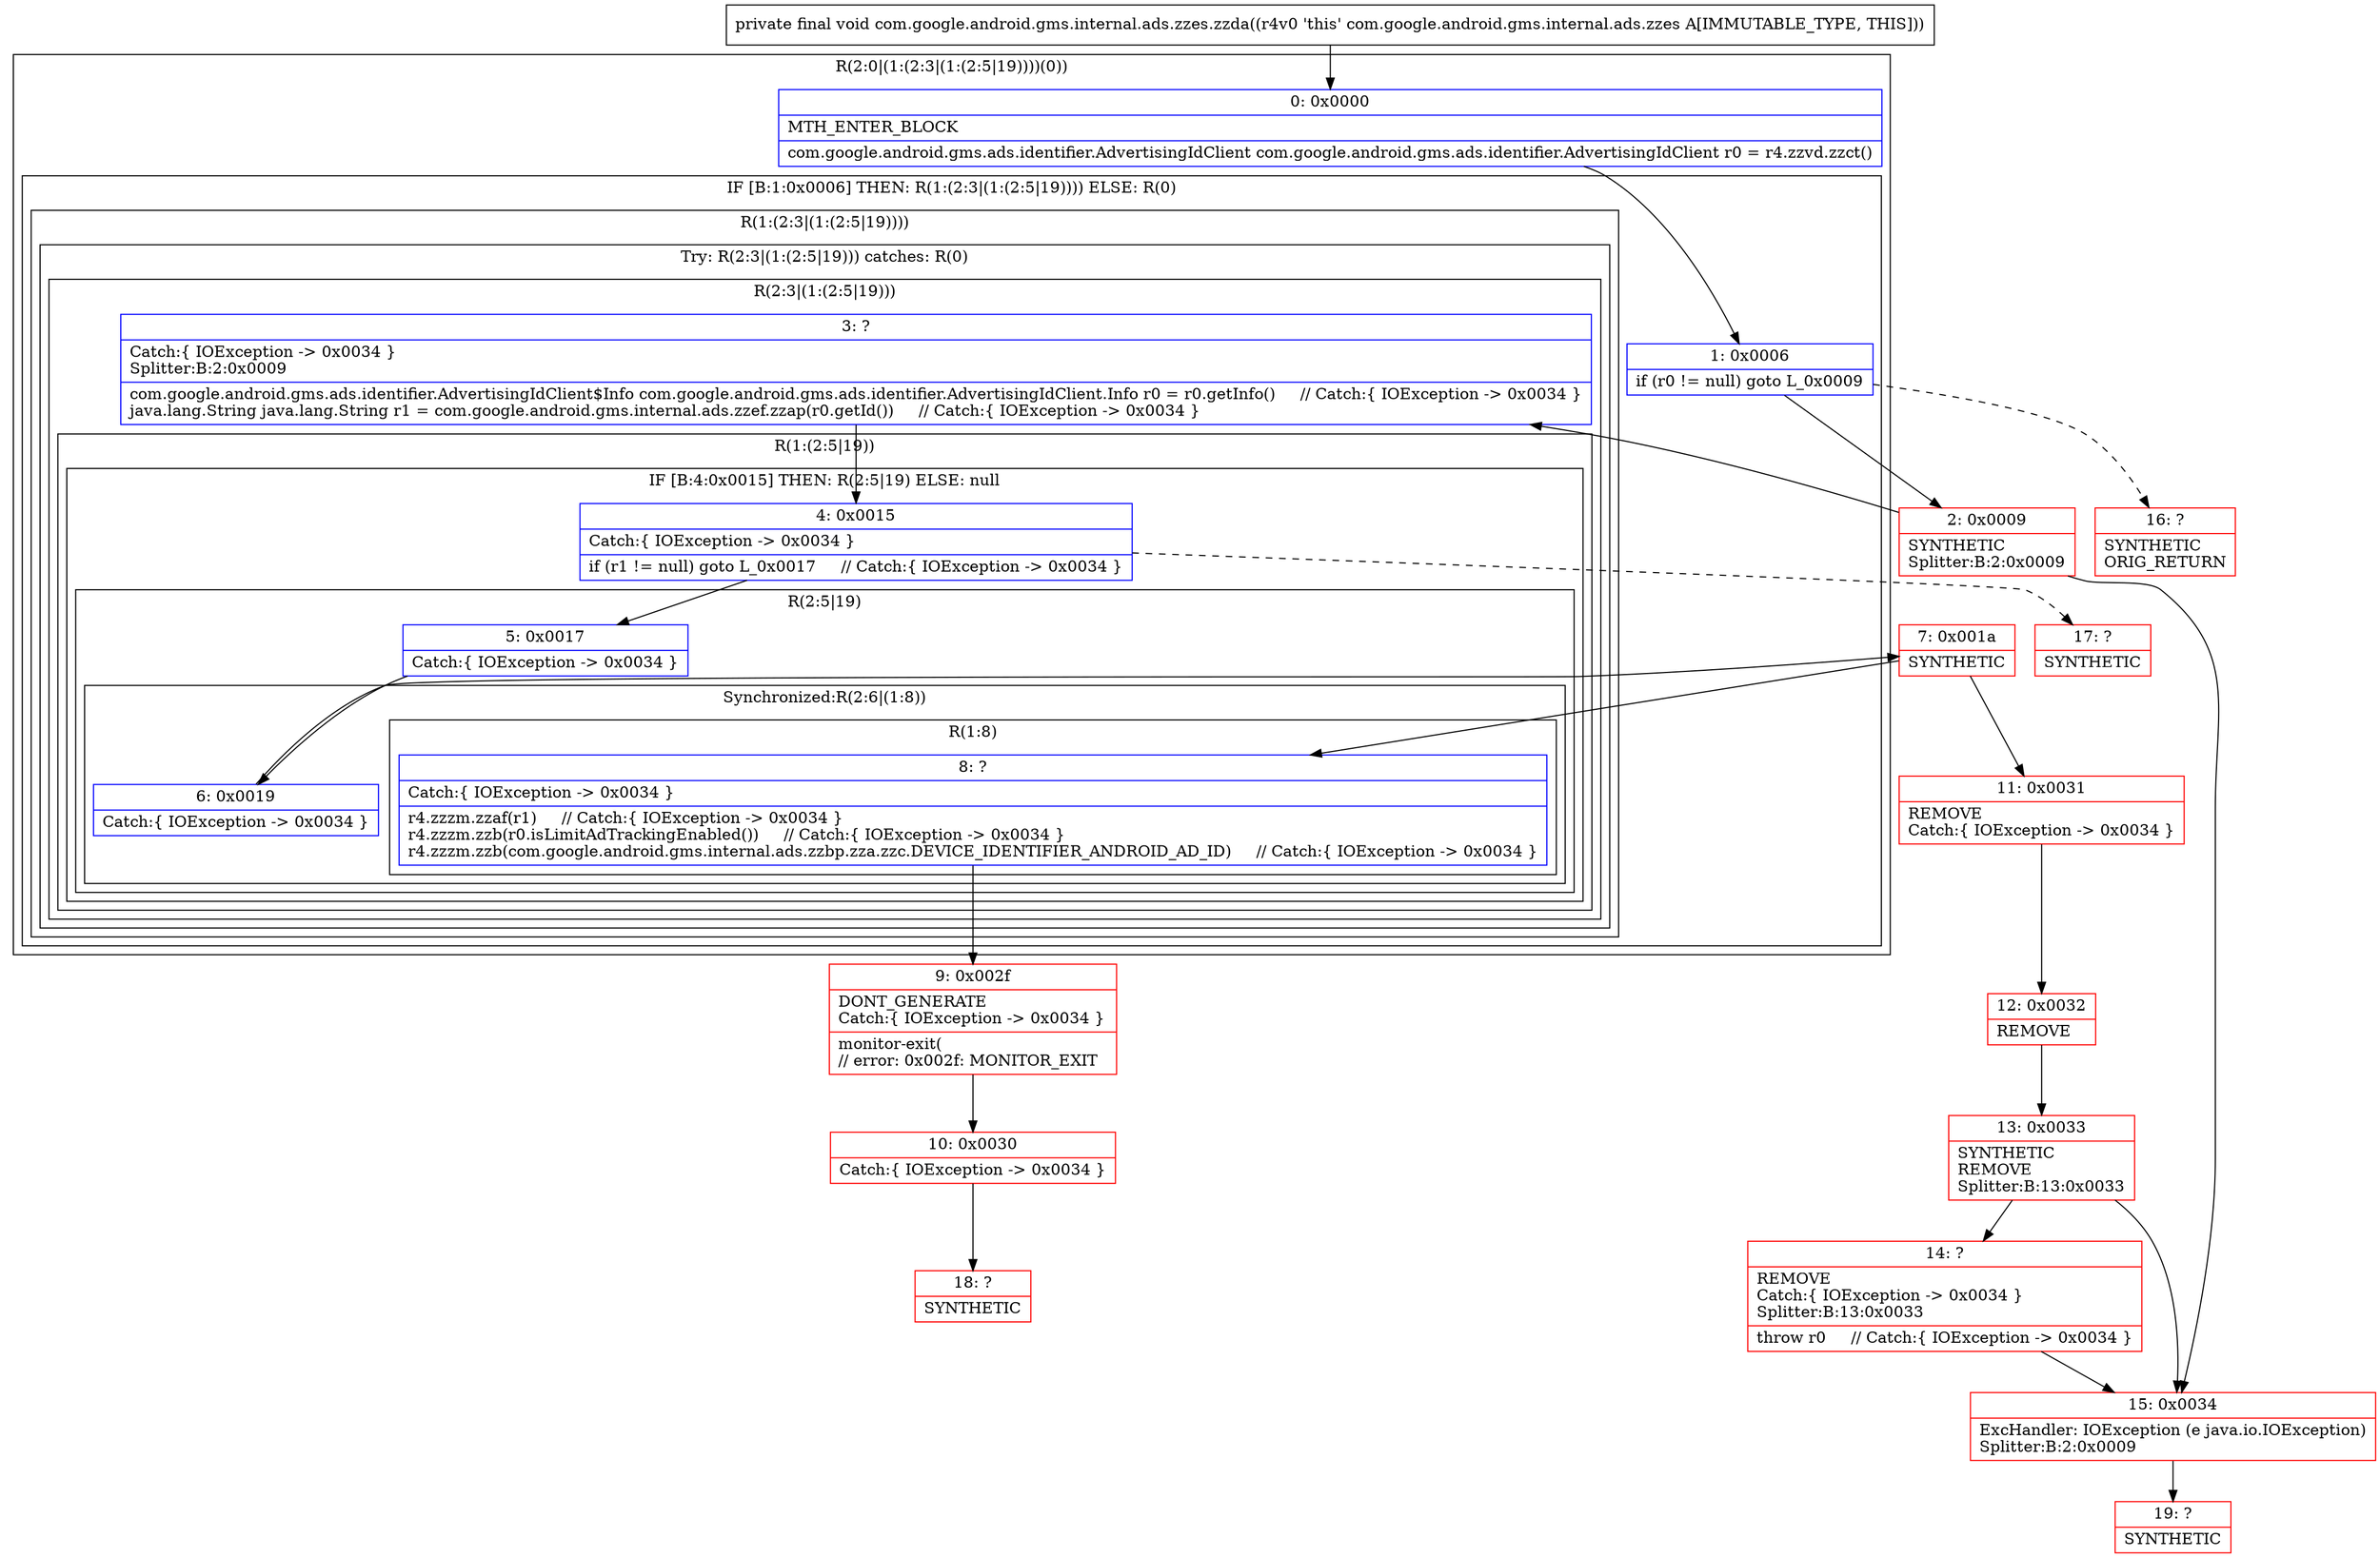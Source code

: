 digraph "CFG forcom.google.android.gms.internal.ads.zzes.zzda()V" {
subgraph cluster_Region_430729701 {
label = "R(2:0|(1:(2:3|(1:(2:5|19))))(0))";
node [shape=record,color=blue];
Node_0 [shape=record,label="{0\:\ 0x0000|MTH_ENTER_BLOCK\l|com.google.android.gms.ads.identifier.AdvertisingIdClient com.google.android.gms.ads.identifier.AdvertisingIdClient r0 = r4.zzvd.zzct()\l}"];
subgraph cluster_IfRegion_1440243819 {
label = "IF [B:1:0x0006] THEN: R(1:(2:3|(1:(2:5|19)))) ELSE: R(0)";
node [shape=record,color=blue];
Node_1 [shape=record,label="{1\:\ 0x0006|if (r0 != null) goto L_0x0009\l}"];
subgraph cluster_Region_566136049 {
label = "R(1:(2:3|(1:(2:5|19))))";
node [shape=record,color=blue];
subgraph cluster_TryCatchRegion_408633365 {
label = "Try: R(2:3|(1:(2:5|19))) catches: R(0)";
node [shape=record,color=blue];
subgraph cluster_Region_1929435667 {
label = "R(2:3|(1:(2:5|19)))";
node [shape=record,color=blue];
Node_3 [shape=record,label="{3\:\ ?|Catch:\{ IOException \-\> 0x0034 \}\lSplitter:B:2:0x0009\l|com.google.android.gms.ads.identifier.AdvertisingIdClient$Info com.google.android.gms.ads.identifier.AdvertisingIdClient.Info r0 = r0.getInfo()     \/\/ Catch:\{ IOException \-\> 0x0034 \}\ljava.lang.String java.lang.String r1 = com.google.android.gms.internal.ads.zzef.zzap(r0.getId())     \/\/ Catch:\{ IOException \-\> 0x0034 \}\l}"];
subgraph cluster_Region_1482443347 {
label = "R(1:(2:5|19))";
node [shape=record,color=blue];
subgraph cluster_IfRegion_1279175751 {
label = "IF [B:4:0x0015] THEN: R(2:5|19) ELSE: null";
node [shape=record,color=blue];
Node_4 [shape=record,label="{4\:\ 0x0015|Catch:\{ IOException \-\> 0x0034 \}\l|if (r1 != null) goto L_0x0017     \/\/ Catch:\{ IOException \-\> 0x0034 \}\l}"];
subgraph cluster_Region_1097848059 {
label = "R(2:5|19)";
node [shape=record,color=blue];
Node_5 [shape=record,label="{5\:\ 0x0017|Catch:\{ IOException \-\> 0x0034 \}\l}"];
subgraph cluster_SynchronizedRegion_342036771 {
label = "Synchronized:R(2:6|(1:8))";
node [shape=record,color=blue];
Node_6 [shape=record,label="{6\:\ 0x0019|Catch:\{ IOException \-\> 0x0034 \}\l}"];
subgraph cluster_Region_916916279 {
label = "R(1:8)";
node [shape=record,color=blue];
Node_8 [shape=record,label="{8\:\ ?|Catch:\{ IOException \-\> 0x0034 \}\l|r4.zzzm.zzaf(r1)     \/\/ Catch:\{ IOException \-\> 0x0034 \}\lr4.zzzm.zzb(r0.isLimitAdTrackingEnabled())     \/\/ Catch:\{ IOException \-\> 0x0034 \}\lr4.zzzm.zzb(com.google.android.gms.internal.ads.zzbp.zza.zzc.DEVICE_IDENTIFIER_ANDROID_AD_ID)     \/\/ Catch:\{ IOException \-\> 0x0034 \}\l}"];
}
}
}
}
}
}
subgraph cluster_Region_1450877010 {
label = "R(0) | ExcHandler: IOException (e java.io.IOException)\l";
node [shape=record,color=blue];
}
}
}
subgraph cluster_Region_1825469980 {
label = "R(0)";
node [shape=record,color=blue];
}
}
}
subgraph cluster_Region_1450877010 {
label = "R(0) | ExcHandler: IOException (e java.io.IOException)\l";
node [shape=record,color=blue];
}
Node_2 [shape=record,color=red,label="{2\:\ 0x0009|SYNTHETIC\lSplitter:B:2:0x0009\l}"];
Node_7 [shape=record,color=red,label="{7\:\ 0x001a|SYNTHETIC\l}"];
Node_9 [shape=record,color=red,label="{9\:\ 0x002f|DONT_GENERATE\lCatch:\{ IOException \-\> 0x0034 \}\l|monitor\-exit(\l\/\/ error: 0x002f: MONITOR_EXIT  \l}"];
Node_10 [shape=record,color=red,label="{10\:\ 0x0030|Catch:\{ IOException \-\> 0x0034 \}\l}"];
Node_11 [shape=record,color=red,label="{11\:\ 0x0031|REMOVE\lCatch:\{ IOException \-\> 0x0034 \}\l}"];
Node_12 [shape=record,color=red,label="{12\:\ 0x0032|REMOVE\l}"];
Node_13 [shape=record,color=red,label="{13\:\ 0x0033|SYNTHETIC\lREMOVE\lSplitter:B:13:0x0033\l}"];
Node_14 [shape=record,color=red,label="{14\:\ ?|REMOVE\lCatch:\{ IOException \-\> 0x0034 \}\lSplitter:B:13:0x0033\l|throw r0     \/\/ Catch:\{ IOException \-\> 0x0034 \}\l}"];
Node_15 [shape=record,color=red,label="{15\:\ 0x0034|ExcHandler: IOException (e java.io.IOException)\lSplitter:B:2:0x0009\l}"];
Node_16 [shape=record,color=red,label="{16\:\ ?|SYNTHETIC\lORIG_RETURN\l}"];
Node_17 [shape=record,color=red,label="{17\:\ ?|SYNTHETIC\l}"];
Node_18 [shape=record,color=red,label="{18\:\ ?|SYNTHETIC\l}"];
Node_19 [shape=record,color=red,label="{19\:\ ?|SYNTHETIC\l}"];
MethodNode[shape=record,label="{private final void com.google.android.gms.internal.ads.zzes.zzda((r4v0 'this' com.google.android.gms.internal.ads.zzes A[IMMUTABLE_TYPE, THIS])) }"];
MethodNode -> Node_0;
Node_0 -> Node_1;
Node_1 -> Node_2;
Node_1 -> Node_16[style=dashed];
Node_3 -> Node_4;
Node_4 -> Node_5;
Node_4 -> Node_17[style=dashed];
Node_5 -> Node_6;
Node_6 -> Node_7;
Node_8 -> Node_9;
Node_2 -> Node_3;
Node_2 -> Node_15;
Node_7 -> Node_8;
Node_7 -> Node_11;
Node_9 -> Node_10;
Node_10 -> Node_18;
Node_11 -> Node_12;
Node_12 -> Node_13;
Node_13 -> Node_14;
Node_13 -> Node_15;
Node_14 -> Node_15;
Node_15 -> Node_19;
}

